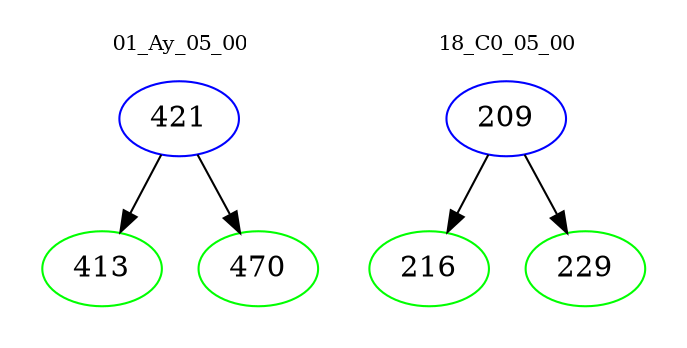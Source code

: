 digraph{
subgraph cluster_0 {
color = white
label = "01_Ay_05_00";
fontsize=10;
T0_421 [label="421", color="blue"]
T0_421 -> T0_413 [color="black"]
T0_413 [label="413", color="green"]
T0_421 -> T0_470 [color="black"]
T0_470 [label="470", color="green"]
}
subgraph cluster_1 {
color = white
label = "18_C0_05_00";
fontsize=10;
T1_209 [label="209", color="blue"]
T1_209 -> T1_216 [color="black"]
T1_216 [label="216", color="green"]
T1_209 -> T1_229 [color="black"]
T1_229 [label="229", color="green"]
}
}
